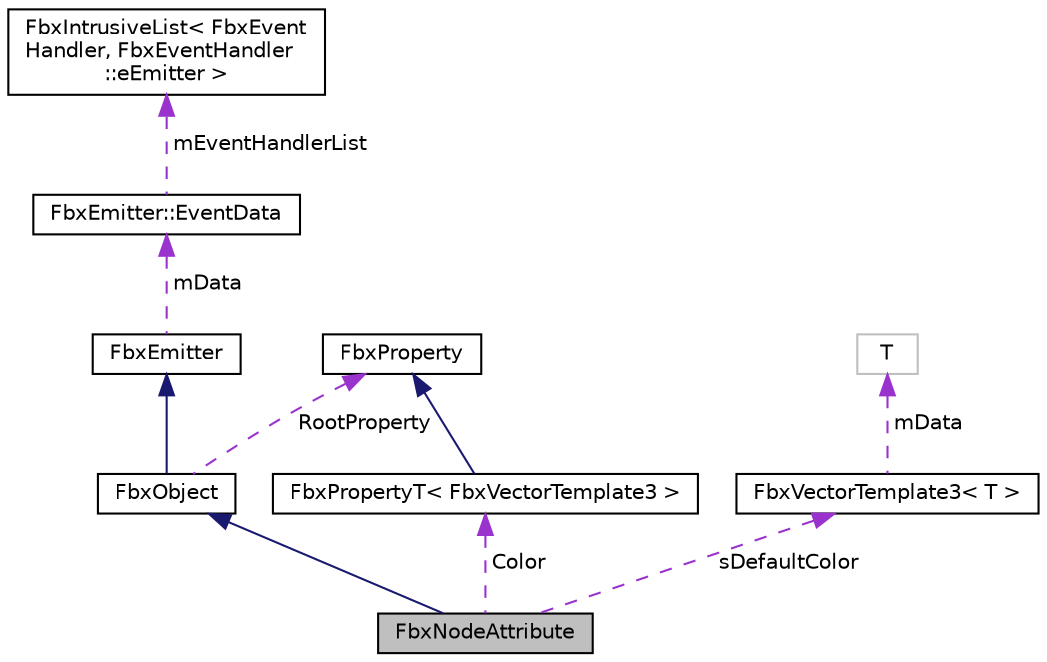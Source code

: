 digraph "FbxNodeAttribute"
{
  edge [fontname="Helvetica",fontsize="10",labelfontname="Helvetica",labelfontsize="10"];
  node [fontname="Helvetica",fontsize="10",shape=record];
  Node26 [label="FbxNodeAttribute",height=0.2,width=0.4,color="black", fillcolor="grey75", style="filled", fontcolor="black"];
  Node27 -> Node26 [dir="back",color="midnightblue",fontsize="10",style="solid",fontname="Helvetica"];
  Node27 [label="FbxObject",height=0.2,width=0.4,color="black", fillcolor="white", style="filled",URL="$class_fbx_object.html"];
  Node28 -> Node27 [dir="back",color="midnightblue",fontsize="10",style="solid",fontname="Helvetica"];
  Node28 [label="FbxEmitter",height=0.2,width=0.4,color="black", fillcolor="white", style="filled",URL="$class_fbx_emitter.html"];
  Node29 -> Node28 [dir="back",color="darkorchid3",fontsize="10",style="dashed",label=" mData" ,fontname="Helvetica"];
  Node29 [label="FbxEmitter::EventData",height=0.2,width=0.4,color="black", fillcolor="white", style="filled",URL="$struct_fbx_emitter_1_1_event_data.html"];
  Node30 -> Node29 [dir="back",color="darkorchid3",fontsize="10",style="dashed",label=" mEventHandlerList" ,fontname="Helvetica"];
  Node30 [label="FbxIntrusiveList\< FbxEvent\lHandler, FbxEventHandler\l::eEmitter \>",height=0.2,width=0.4,color="black", fillcolor="white", style="filled",URL="$class_fbx_intrusive_list.html"];
  Node31 -> Node27 [dir="back",color="darkorchid3",fontsize="10",style="dashed",label=" RootProperty" ,fontname="Helvetica"];
  Node31 [label="FbxProperty",height=0.2,width=0.4,color="black", fillcolor="white", style="filled",URL="$class_fbx_property.html",tooltip="Class to hold user properties. "];
  Node32 -> Node26 [dir="back",color="darkorchid3",fontsize="10",style="dashed",label=" sDefaultColor" ,fontname="Helvetica"];
  Node32 [label="FbxVectorTemplate3\< T \>",height=0.2,width=0.4,color="black", fillcolor="white", style="filled",URL="$class_fbx_vector_template3.html"];
  Node33 -> Node32 [dir="back",color="darkorchid3",fontsize="10",style="dashed",label=" mData" ,fontname="Helvetica"];
  Node33 [label="T",height=0.2,width=0.4,color="grey75", fillcolor="white", style="filled"];
  Node34 -> Node26 [dir="back",color="darkorchid3",fontsize="10",style="dashed",label=" Color" ,fontname="Helvetica"];
  Node34 [label="FbxPropertyT\< FbxVectorTemplate3 \>",height=0.2,width=0.4,color="black", fillcolor="white", style="filled",URL="$class_fbx_property_t.html"];
  Node31 -> Node34 [dir="back",color="midnightblue",fontsize="10",style="solid",fontname="Helvetica"];
}
